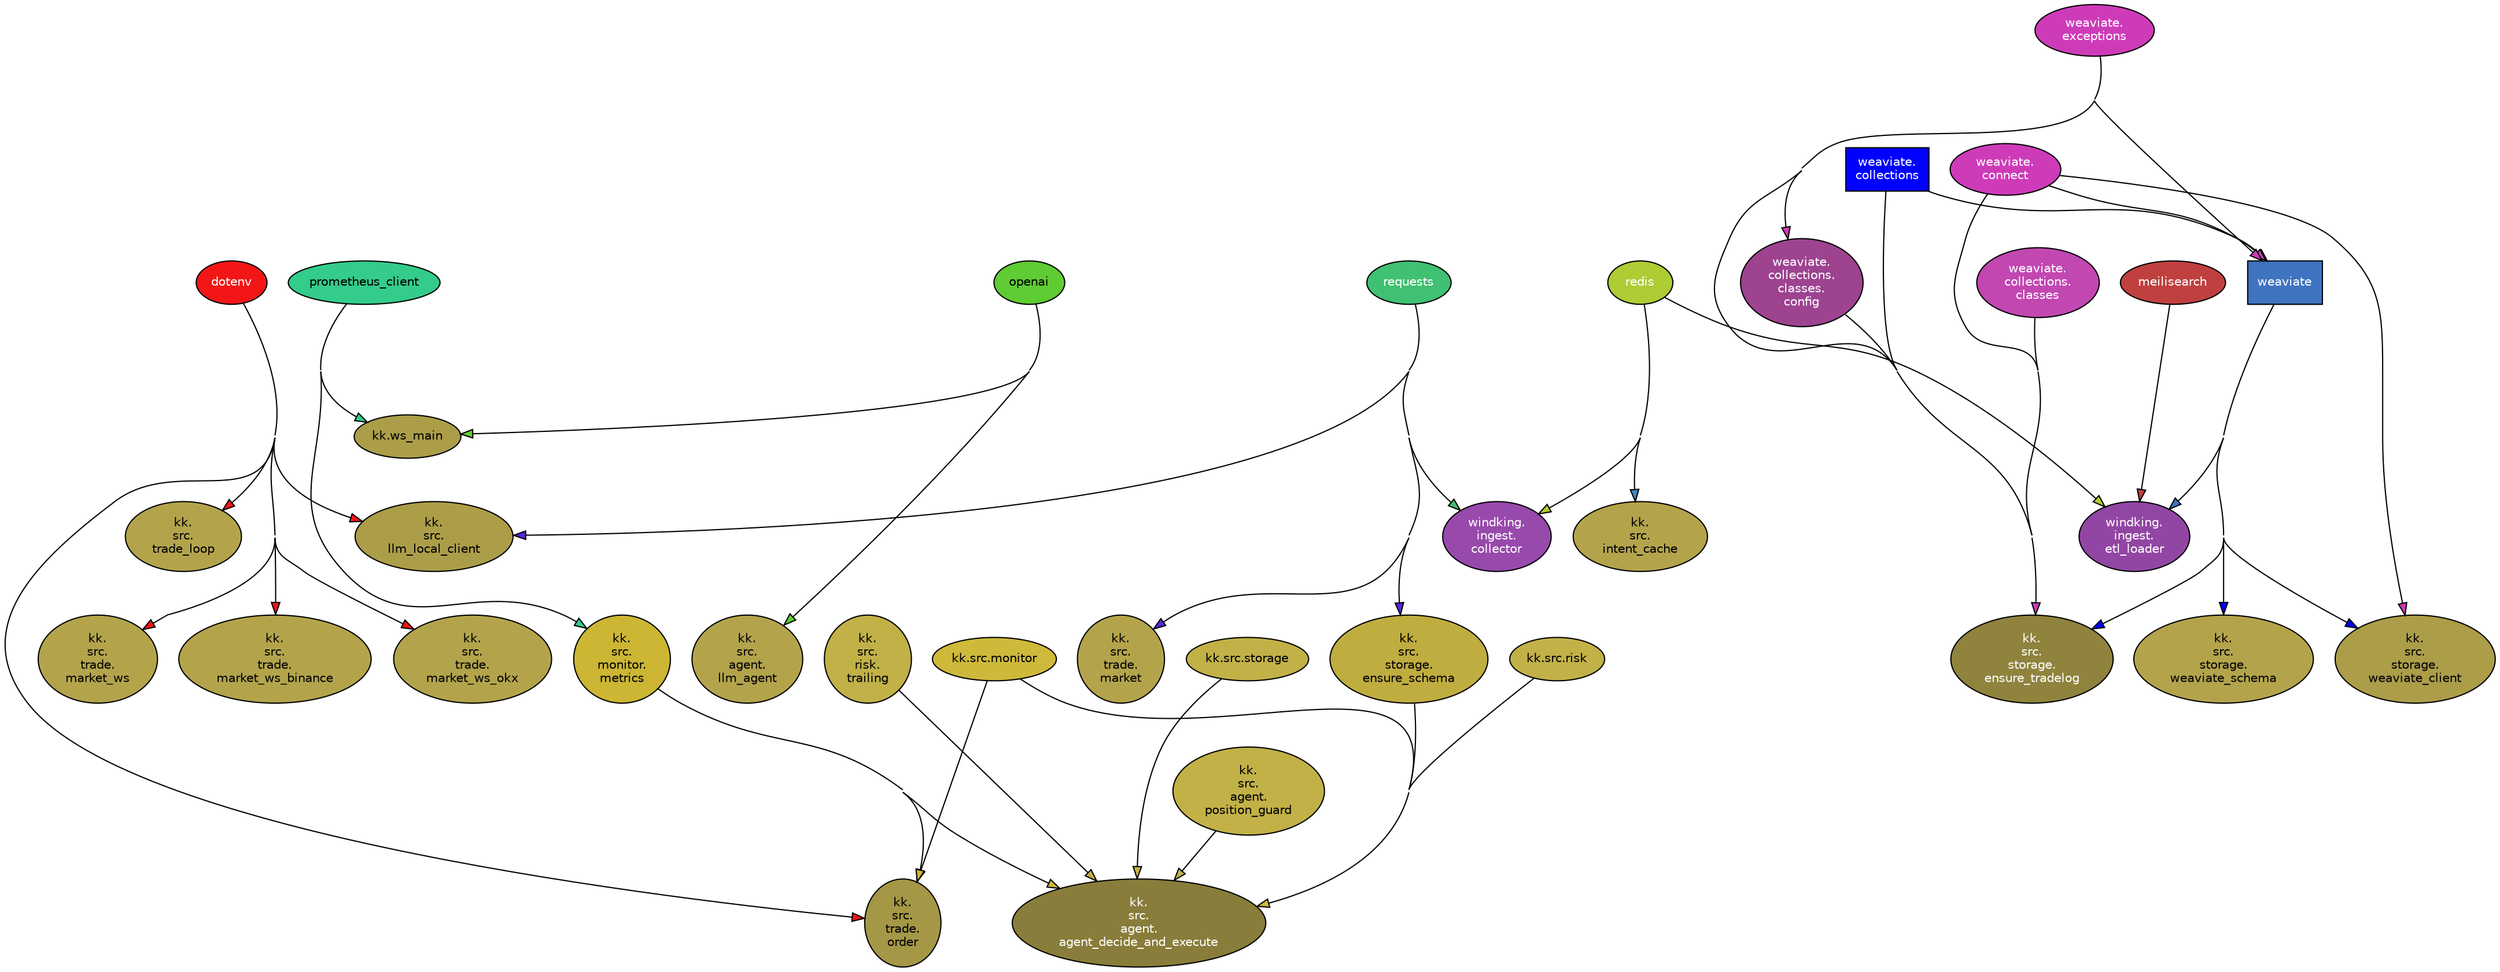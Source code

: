digraph KingBrain {
  rankdir="LR"

    concentrate = true;

    rankdir = TB;
    node [style=filled,fillcolor="#ffffff",fontcolor="#000000",fontname=Helvetica,fontsize=10];

    dotenv [fillcolor="#f31616",fontcolor="#ffffff"];
    kk_src_agent_agent_decide_and_execute [fillcolor="#887d3a",fontcolor="#ffffff",label="kk\.\nsrc\.\nagent\.\nagent_decide_and_execute"];
    kk_src_agent_llm_agent [fillcolor="#b3a44c",label="kk\.\nsrc\.\nagent\.\nllm_agent"];
    kk_src_agent_position_guard [fillcolor="#c2b147",label="kk\.\nsrc\.\nagent\.\nposition_guard"];
    kk_src_intent_cache [fillcolor="#b3a44c",label="kk\.\nsrc\.\nintent_cache"];
    kk_src_llm_local_client [fillcolor="#ac9d49",label="kk\.\nsrc\.\nllm_local_client"];
    kk_src_monitor [fillcolor="#ceb93b",label="kk.src.monitor"];
    kk_src_monitor_metrics [fillcolor="#ccb633",label="kk\.\nsrc\.\nmonitor\.\nmetrics"];
    kk_src_risk [fillcolor="#c2b147",label="kk.src.risk"];
    kk_src_risk_trailing [fillcolor="#c2b147",label="kk\.\nsrc\.\nrisk\.\ntrailing"];
    kk_src_storage [fillcolor="#c2b147",label="kk.src.storage"];
    kk_src_storage_ensure_schema [fillcolor="#c0ad40",label="kk\.\nsrc\.\nstorage\.\nensure_schema"];
    kk_src_storage_ensure_tradelog [fillcolor="#8f833d",fontcolor="#ffffff",label="kk\.\nsrc\.\nstorage\.\nensure_tradelog"];
    kk_src_storage_weaviate_client [fillcolor="#ac9d49",label="kk\.\nsrc\.\nstorage\.\nweaviate_client"];
    kk_src_storage_weaviate_schema [fillcolor="#b3a44c",label="kk\.\nsrc\.\nstorage\.\nweaviate_schema"];
    kk_src_trade_market [fillcolor="#b3a44c",label="kk\.\nsrc\.\ntrade\.\nmarket"];
    kk_src_trade_market_ws [fillcolor="#b3a44c",label="kk\.\nsrc\.\ntrade\.\nmarket_ws"];
    kk_src_trade_market_ws_binance [fillcolor="#b3a44c",label="kk\.\nsrc\.\ntrade\.\nmarket_ws_binance"];
    kk_src_trade_market_ws_okx [fillcolor="#b3a44c",label="kk\.\nsrc\.\ntrade\.\nmarket_ws_okx"];
    kk_src_trade_order [fillcolor="#a49746",label="kk\.\nsrc\.\ntrade\.\norder"];
    kk_src_trade_loop [fillcolor="#b3a44c",label="kk\.\nsrc\.\ntrade_loop"];
    kk_ws_main [fillcolor="#ac9d49",label="kk.ws_main"];
    openai [fillcolor="#5fcc33"];
    prometheus_client [fillcolor="#33cc8a"];
    redis [fillcolor="#4089c0",fontcolor="#ffffff"];
    requests [fillcolor="#5926d9",fontcolor="#ffffff"];
    weaviate [fillcolor="blue",fontcolor="white",shape="box"];
    weaviate_collections [fillcolor="blue",fontcolor="white",label="weaviate\.\ncollections",shape="box"];
    weaviate_collections_classes [fillcolor="#c247b1",fontcolor="#ffffff",label="weaviate\.\ncollections\.\nclasses"];
    weaviate_collections_classes_config [fillcolor="#9d4390",fontcolor="#ffffff",label="weaviate\.\ncollections\.\nclasses\.\nconfig"];
    weaviate_connect [fillcolor="#ce3bb9",fontcolor="#ffffff",label="weaviate\.\nconnect"];
    weaviate_exceptions [fillcolor="#ce3bb9",fontcolor="#ffffff",label="weaviate\.\nexceptions"];
    dotenv -> kk_src_llm_local_client [fillcolor="#f31616",minlen="3"];
    dotenv -> kk_src_trade_market_ws [fillcolor="#f31616",minlen="4"];
    dotenv -> kk_src_trade_market_ws_binance [fillcolor="#f31616",minlen="4"];
    dotenv -> kk_src_trade_market_ws_okx [fillcolor="#f31616",minlen="4"];
    dotenv -> kk_src_trade_order [fillcolor="#f31616",minlen="4"];
    dotenv -> kk_src_trade_loop [fillcolor="#f31616",minlen="3"];
    kk_src_agent_position_guard -> kk_src_agent_agent_decide_and_execute [fillcolor="#c2b147",weight="3"];
    kk_src_monitor -> kk_src_agent_agent_decide_and_execute [fillcolor="#ceb93b",minlen="2",weight="2"];
    kk_src_monitor -> kk_src_trade_order [fillcolor="#ceb93b",minlen="2",weight="2"];
    kk_src_monitor_metrics -> kk_src_agent_agent_decide_and_execute [fillcolor="#ccb633",minlen="2",weight="2"];
    kk_src_monitor_metrics -> kk_src_trade_order [fillcolor="#ccb633",minlen="2",weight="2"];
    kk_src_risk -> kk_src_agent_agent_decide_and_execute [fillcolor="#c2b147",minlen="2",weight="2"];
    kk_src_risk_trailing -> kk_src_agent_agent_decide_and_execute [fillcolor="#c2b147",minlen="2",weight="2"];
    kk_src_storage -> kk_src_agent_agent_decide_and_execute [fillcolor="#c2b147",minlen="2",weight="2"];
    kk_src_storage_ensure_schema -> kk_src_agent_agent_decide_and_execute [fillcolor="#c0ad40",minlen="2",weight="2"];
    openai -> kk_src_agent_llm_agent [fillcolor="#5fcc33",minlen="4"];
    openai -> kk_ws_main [fillcolor="#5fcc33",minlen="2"];
    prometheus_client -> kk_src_monitor_metrics [fillcolor="#33cc8a",minlen="4"];
    prometheus_client -> kk_ws_main [fillcolor="#33cc8a",minlen="2"];
    redis -> kk_src_intent_cache [fillcolor="#4089c0",minlen="3"];
    requests -> kk_src_llm_local_client [fillcolor="#5926d9",minlen="3"];
    requests -> kk_src_storage_ensure_schema [fillcolor="#5926d9",minlen="4"];
    requests -> kk_src_trade_market [fillcolor="#5926d9",minlen="4"];
    weaviate -> kk_src_storage_ensure_tradelog [fillcolor="blue",minlen="4"];
    weaviate -> kk_src_storage_weaviate_client [fillcolor="blue",minlen="4"];
    weaviate -> kk_src_storage_weaviate_schema [fillcolor="blue",minlen="4"];
    weaviate_collections -> kk_src_storage_ensure_tradelog [fillcolor="blue",minlen="4"];
    weaviate_collections -> weaviate [fillcolor="blue"];
    weaviate_collections_classes -> kk_src_storage_ensure_tradelog [fillcolor="#c247b1",minlen="4"];
    weaviate_collections_classes_config -> kk_src_storage_ensure_tradelog [fillcolor="#9d4390",minlen="4"];
    weaviate_connect -> kk_src_storage_ensure_tradelog [fillcolor="#ce3bb9",minlen="4"];
    weaviate_connect -> kk_src_storage_weaviate_client [fillcolor="#ce3bb9",minlen="4"];
    weaviate_connect -> weaviate [fillcolor="#ce3bb9"];
    weaviate_exceptions -> kk_src_storage_ensure_tradelog [fillcolor="#ce3bb9",minlen="4"];
    weaviate_exceptions -> weaviate [fillcolor="#ce3bb9"];
    weaviate_exceptions -> weaviate_collections_classes_config [fillcolor="#ce3bb9",minlen="3"];


    concentrate = true;

    rankdir = TB;
    node [style=filled,fillcolor="#ffffff",fontcolor="#000000",fontname=Helvetica,fontsize=10];

    meilisearch [fillcolor="#c04040",fontcolor="#ffffff"];
    redis [fillcolor="#aecc33"];
    requests [fillcolor="#40c073"];
    weaviate [fillcolor="#4073c0",fontcolor="#ffffff"];
    windking_ingest_collector [fillcolor="#9849ac",fontcolor="#ffffff",label="windking\.\ningest\.\ncollector"];
    windking_ingest_etl_loader [fillcolor="#9246a4",fontcolor="#ffffff",label="windking\.\ningest\.\netl_loader"];
    meilisearch -> windking_ingest_etl_loader [fillcolor="#c04040",minlen="3"];
    redis -> windking_ingest_collector [fillcolor="#aecc33",minlen="3"];
    redis -> windking_ingest_etl_loader [fillcolor="#aecc33",minlen="3"];
    requests -> windking_ingest_collector [fillcolor="#40c073",minlen="3"];
    weaviate -> windking_ingest_etl_loader [fillcolor="#4073c0",minlen="3"];


    concentrate = true;

    rankdir = TB;
    node [style=filled,fillcolor="#ffffff",fontcolor="#000000",fontname=Helvetica,fontsize=10];


}
